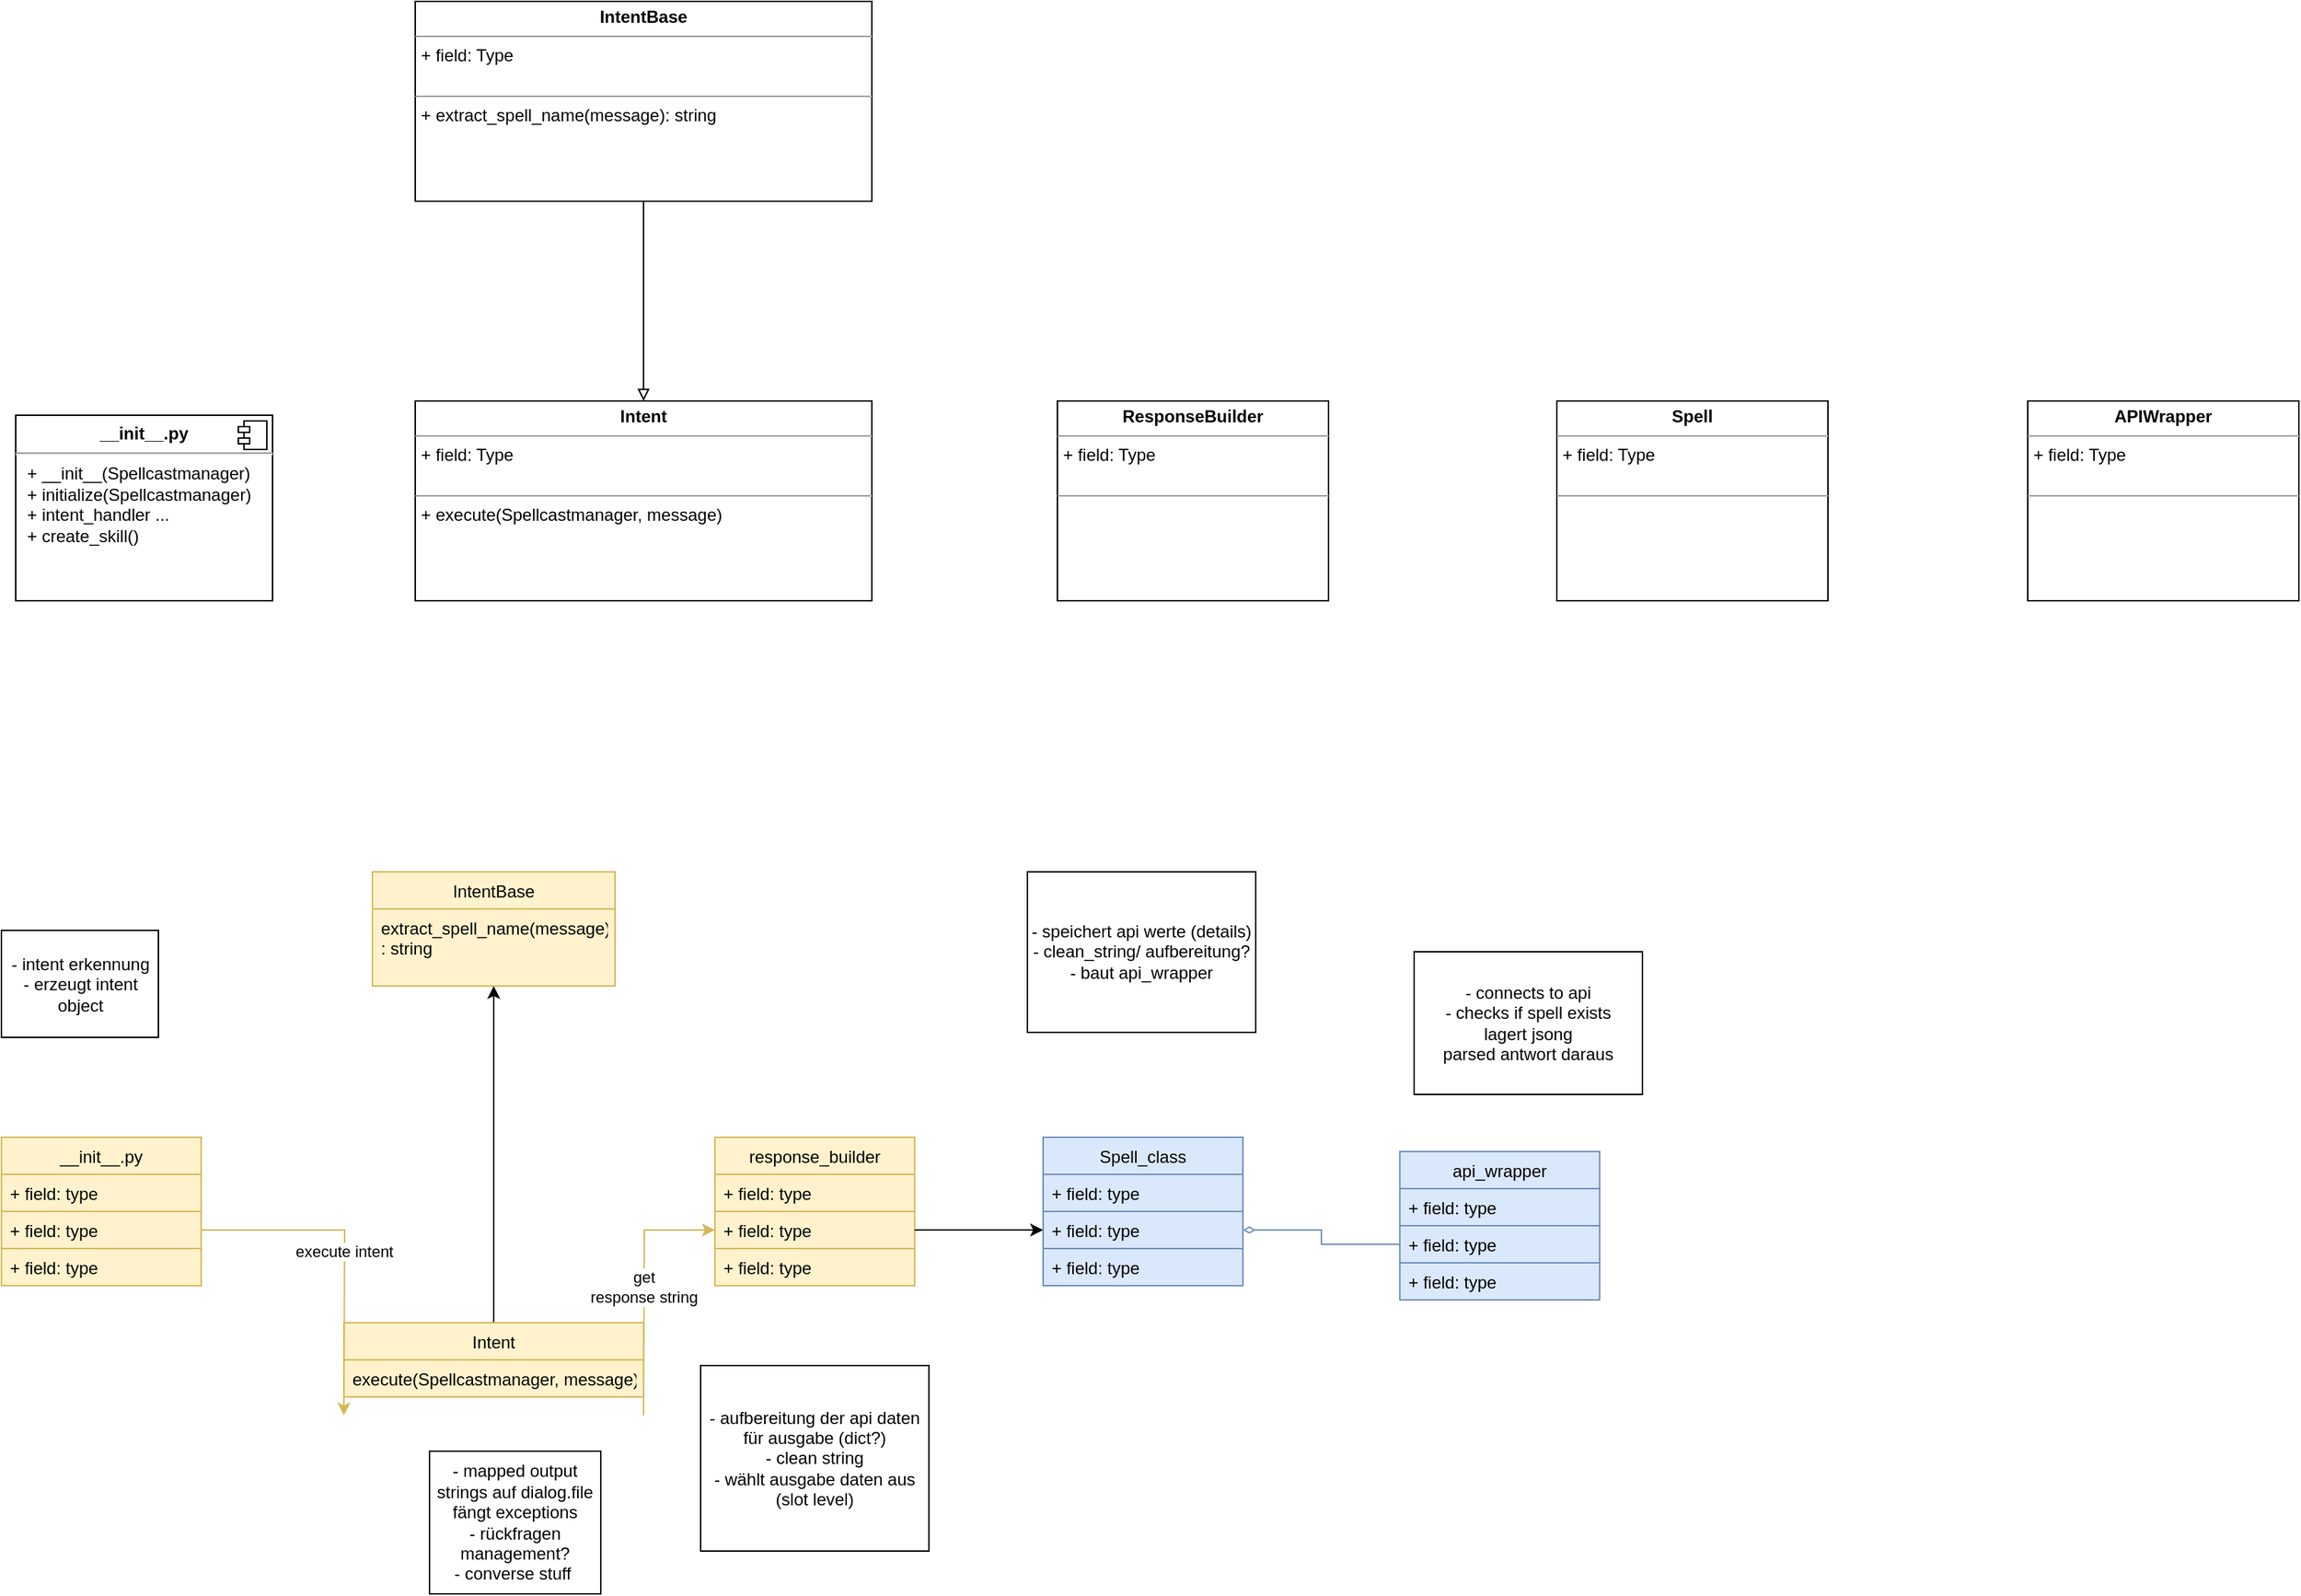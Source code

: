 <mxfile version="15.8.4" type="device"><diagram id="7a9b0gRVRB2r2v6Qlt2D" name="Seite-1"><mxGraphModel dx="2249" dy="878" grid="1" gridSize="10" guides="1" tooltips="1" connect="1" arrows="1" fold="1" page="1" pageScale="1" pageWidth="827" pageHeight="1169" math="0" shadow="0"><root><mxCell id="0"/><mxCell id="1" parent="0"/><mxCell id="cicyk6fSiz8CH4mB3oOW-2" value="__init__.py" style="swimlane;fontStyle=0;childLayout=stackLayout;horizontal=1;startSize=26;fillColor=#fff2cc;horizontalStack=0;resizeParent=1;resizeParentMax=0;resizeLast=0;collapsible=1;marginBottom=0;strokeColor=#d6b656;" parent="1" vertex="1"><mxGeometry x="-10" y="796" width="140" height="104" as="geometry"/></mxCell><mxCell id="cicyk6fSiz8CH4mB3oOW-3" value="+ field: type" style="text;strokeColor=#d6b656;fillColor=#fff2cc;align=left;verticalAlign=top;spacingLeft=4;spacingRight=4;overflow=hidden;rotatable=0;points=[[0,0.5],[1,0.5]];portConstraint=eastwest;" parent="cicyk6fSiz8CH4mB3oOW-2" vertex="1"><mxGeometry y="26" width="140" height="26" as="geometry"/></mxCell><mxCell id="cicyk6fSiz8CH4mB3oOW-4" value="+ field: type" style="text;strokeColor=#d6b656;fillColor=#fff2cc;align=left;verticalAlign=top;spacingLeft=4;spacingRight=4;overflow=hidden;rotatable=0;points=[[0,0.5],[1,0.5]];portConstraint=eastwest;" parent="cicyk6fSiz8CH4mB3oOW-2" vertex="1"><mxGeometry y="52" width="140" height="26" as="geometry"/></mxCell><mxCell id="cicyk6fSiz8CH4mB3oOW-5" value="+ field: type" style="text;strokeColor=#d6b656;fillColor=#fff2cc;align=left;verticalAlign=top;spacingLeft=4;spacingRight=4;overflow=hidden;rotatable=0;points=[[0,0.5],[1,0.5]];portConstraint=eastwest;" parent="cicyk6fSiz8CH4mB3oOW-2" vertex="1"><mxGeometry y="78" width="140" height="26" as="geometry"/></mxCell><mxCell id="cicyk6fSiz8CH4mB3oOW-79" style="edgeStyle=orthogonalEdgeStyle;rounded=0;orthogonalLoop=1;jettySize=auto;html=1;exitX=0.5;exitY=0;exitDx=0;exitDy=0;entryX=0.5;entryY=1;entryDx=0;entryDy=0;startArrow=none;startFill=0;endArrow=classic;endFill=1;" parent="1" source="cicyk6fSiz8CH4mB3oOW-6" target="cicyk6fSiz8CH4mB3oOW-75" edge="1"><mxGeometry relative="1" as="geometry"/></mxCell><mxCell id="cicyk6fSiz8CH4mB3oOW-6" value="Intent" style="swimlane;fontStyle=0;childLayout=stackLayout;horizontal=1;startSize=26;fillColor=#fff2cc;horizontalStack=0;resizeParent=1;resizeParentMax=0;resizeLast=0;collapsible=1;marginBottom=0;strokeColor=#d6b656;" parent="1" vertex="1"><mxGeometry x="230" y="926" width="210" height="52" as="geometry"/></mxCell><mxCell id="cicyk6fSiz8CH4mB3oOW-7" value="execute(Spellcastmanager, message)" style="text;strokeColor=#d6b656;fillColor=#fff2cc;align=left;verticalAlign=top;spacingLeft=4;spacingRight=4;overflow=hidden;rotatable=0;points=[[0,0.5],[1,0.5]];portConstraint=eastwest;" parent="cicyk6fSiz8CH4mB3oOW-6" vertex="1"><mxGeometry y="26" width="210" height="26" as="geometry"/></mxCell><mxCell id="cicyk6fSiz8CH4mB3oOW-10" value="execute intent" style="edgeStyle=orthogonalEdgeStyle;rounded=0;orthogonalLoop=1;jettySize=auto;html=1;exitX=1;exitY=0.5;exitDx=0;exitDy=0;entryX=0;entryY=0.5;entryDx=0;entryDy=0;fillColor=#fff2cc;strokeColor=#d6b656;" parent="1" source="cicyk6fSiz8CH4mB3oOW-4" edge="1"><mxGeometry relative="1" as="geometry"><mxPoint x="230" y="991" as="targetPoint"/></mxGeometry></mxCell><mxCell id="cicyk6fSiz8CH4mB3oOW-12" value="response_builder" style="swimlane;fontStyle=0;childLayout=stackLayout;horizontal=1;startSize=26;fillColor=#fff2cc;horizontalStack=0;resizeParent=1;resizeParentMax=0;resizeLast=0;collapsible=1;marginBottom=0;strokeColor=#d6b656;" parent="1" vertex="1"><mxGeometry x="490" y="796" width="140" height="104" as="geometry"/></mxCell><mxCell id="cicyk6fSiz8CH4mB3oOW-13" value="+ field: type" style="text;strokeColor=#d6b656;fillColor=#fff2cc;align=left;verticalAlign=top;spacingLeft=4;spacingRight=4;overflow=hidden;rotatable=0;points=[[0,0.5],[1,0.5]];portConstraint=eastwest;" parent="cicyk6fSiz8CH4mB3oOW-12" vertex="1"><mxGeometry y="26" width="140" height="26" as="geometry"/></mxCell><mxCell id="cicyk6fSiz8CH4mB3oOW-14" value="+ field: type" style="text;strokeColor=#d6b656;fillColor=#fff2cc;align=left;verticalAlign=top;spacingLeft=4;spacingRight=4;overflow=hidden;rotatable=0;points=[[0,0.5],[1,0.5]];portConstraint=eastwest;" parent="cicyk6fSiz8CH4mB3oOW-12" vertex="1"><mxGeometry y="52" width="140" height="26" as="geometry"/></mxCell><mxCell id="cicyk6fSiz8CH4mB3oOW-15" value="+ field: type" style="text;strokeColor=#d6b656;fillColor=#fff2cc;align=left;verticalAlign=top;spacingLeft=4;spacingRight=4;overflow=hidden;rotatable=0;points=[[0,0.5],[1,0.5]];portConstraint=eastwest;" parent="cicyk6fSiz8CH4mB3oOW-12" vertex="1"><mxGeometry y="78" width="140" height="26" as="geometry"/></mxCell><mxCell id="cicyk6fSiz8CH4mB3oOW-16" value="get&lt;br&gt;response string" style="edgeStyle=orthogonalEdgeStyle;rounded=0;orthogonalLoop=1;jettySize=auto;html=1;exitX=1;exitY=0.5;exitDx=0;exitDy=0;entryX=0;entryY=0.5;entryDx=0;entryDy=0;fillColor=#fff2cc;strokeColor=#d6b656;" parent="1" target="cicyk6fSiz8CH4mB3oOW-14" edge="1"><mxGeometry relative="1" as="geometry"><mxPoint x="440" y="991" as="sourcePoint"/></mxGeometry></mxCell><mxCell id="cicyk6fSiz8CH4mB3oOW-17" value="Spell_class" style="swimlane;fontStyle=0;childLayout=stackLayout;horizontal=1;startSize=26;fillColor=#dae8fc;horizontalStack=0;resizeParent=1;resizeParentMax=0;resizeLast=0;collapsible=1;marginBottom=0;strokeColor=#6c8ebf;" parent="1" vertex="1"><mxGeometry x="720" y="796" width="140" height="104" as="geometry"/></mxCell><mxCell id="cicyk6fSiz8CH4mB3oOW-18" value="+ field: type" style="text;strokeColor=#6c8ebf;fillColor=#dae8fc;align=left;verticalAlign=top;spacingLeft=4;spacingRight=4;overflow=hidden;rotatable=0;points=[[0,0.5],[1,0.5]];portConstraint=eastwest;" parent="cicyk6fSiz8CH4mB3oOW-17" vertex="1"><mxGeometry y="26" width="140" height="26" as="geometry"/></mxCell><mxCell id="cicyk6fSiz8CH4mB3oOW-19" value="+ field: type" style="text;strokeColor=#6c8ebf;fillColor=#dae8fc;align=left;verticalAlign=top;spacingLeft=4;spacingRight=4;overflow=hidden;rotatable=0;points=[[0,0.5],[1,0.5]];portConstraint=eastwest;" parent="cicyk6fSiz8CH4mB3oOW-17" vertex="1"><mxGeometry y="52" width="140" height="26" as="geometry"/></mxCell><mxCell id="cicyk6fSiz8CH4mB3oOW-20" value="+ field: type" style="text;strokeColor=#6c8ebf;fillColor=#dae8fc;align=left;verticalAlign=top;spacingLeft=4;spacingRight=4;overflow=hidden;rotatable=0;points=[[0,0.5],[1,0.5]];portConstraint=eastwest;" parent="cicyk6fSiz8CH4mB3oOW-17" vertex="1"><mxGeometry y="78" width="140" height="26" as="geometry"/></mxCell><mxCell id="cicyk6fSiz8CH4mB3oOW-21" style="edgeStyle=orthogonalEdgeStyle;rounded=0;orthogonalLoop=1;jettySize=auto;html=1;exitX=1;exitY=0.5;exitDx=0;exitDy=0;entryX=0;entryY=0.5;entryDx=0;entryDy=0;" parent="1" source="cicyk6fSiz8CH4mB3oOW-14" target="cicyk6fSiz8CH4mB3oOW-19" edge="1"><mxGeometry relative="1" as="geometry"/></mxCell><mxCell id="cicyk6fSiz8CH4mB3oOW-26" style="edgeStyle=orthogonalEdgeStyle;rounded=0;orthogonalLoop=1;jettySize=auto;html=1;exitX=1;exitY=0.5;exitDx=0;exitDy=0;entryX=0;entryY=0.5;entryDx=0;entryDy=0;startArrow=diamondThin;startFill=0;endArrow=none;endFill=0;fillColor=#dae8fc;strokeColor=#6c8ebf;" parent="1" source="cicyk6fSiz8CH4mB3oOW-19" target="cicyk6fSiz8CH4mB3oOW-29" edge="1"><mxGeometry relative="1" as="geometry"><mxPoint x="970" y="861.0" as="targetPoint"/></mxGeometry></mxCell><mxCell id="cicyk6fSiz8CH4mB3oOW-27" value="api_wrapper" style="swimlane;fontStyle=0;childLayout=stackLayout;horizontal=1;startSize=26;fillColor=#dae8fc;horizontalStack=0;resizeParent=1;resizeParentMax=0;resizeLast=0;collapsible=1;marginBottom=0;strokeColor=#6c8ebf;" parent="1" vertex="1"><mxGeometry x="970" y="806" width="140" height="104" as="geometry"/></mxCell><mxCell id="cicyk6fSiz8CH4mB3oOW-28" value="+ field: type" style="text;strokeColor=#6c8ebf;fillColor=#dae8fc;align=left;verticalAlign=top;spacingLeft=4;spacingRight=4;overflow=hidden;rotatable=0;points=[[0,0.5],[1,0.5]];portConstraint=eastwest;" parent="cicyk6fSiz8CH4mB3oOW-27" vertex="1"><mxGeometry y="26" width="140" height="26" as="geometry"/></mxCell><mxCell id="cicyk6fSiz8CH4mB3oOW-29" value="+ field: type" style="text;strokeColor=#6c8ebf;fillColor=#dae8fc;align=left;verticalAlign=top;spacingLeft=4;spacingRight=4;overflow=hidden;rotatable=0;points=[[0,0.5],[1,0.5]];portConstraint=eastwest;" parent="cicyk6fSiz8CH4mB3oOW-27" vertex="1"><mxGeometry y="52" width="140" height="26" as="geometry"/></mxCell><mxCell id="cicyk6fSiz8CH4mB3oOW-30" value="+ field: type" style="text;strokeColor=#6c8ebf;fillColor=#dae8fc;align=left;verticalAlign=top;spacingLeft=4;spacingRight=4;overflow=hidden;rotatable=0;points=[[0,0.5],[1,0.5]];portConstraint=eastwest;" parent="cicyk6fSiz8CH4mB3oOW-27" vertex="1"><mxGeometry y="78" width="140" height="26" as="geometry"/></mxCell><mxCell id="cicyk6fSiz8CH4mB3oOW-75" value="IntentBase" style="swimlane;fontStyle=0;childLayout=stackLayout;horizontal=1;startSize=26;fillColor=#fff2cc;horizontalStack=0;resizeParent=1;resizeParentMax=0;resizeLast=0;collapsible=1;marginBottom=0;strokeColor=#d6b656;" parent="1" vertex="1"><mxGeometry x="250" y="610" width="170" height="80" as="geometry"><mxRectangle x="240" y="414" width="90" height="26" as="alternateBounds"/></mxGeometry></mxCell><mxCell id="cicyk6fSiz8CH4mB3oOW-76" value="extract_spell_name(message)&#10;: string" style="text;strokeColor=#d6b656;fillColor=#fff2cc;align=left;verticalAlign=top;spacingLeft=4;spacingRight=4;overflow=hidden;rotatable=0;points=[[0,0.5],[1,0.5]];portConstraint=eastwest;" parent="cicyk6fSiz8CH4mB3oOW-75" vertex="1"><mxGeometry y="26" width="170" height="54" as="geometry"/></mxCell><mxCell id="cicyk6fSiz8CH4mB3oOW-80" value="- intent erkennung&lt;br&gt;- erzeugt intent &lt;br&gt;object" style="html=1;" parent="1" vertex="1"><mxGeometry x="-10" y="651" width="110" height="75" as="geometry"/></mxCell><mxCell id="cicyk6fSiz8CH4mB3oOW-81" value="- mapped output strings auf dialog.file&lt;br&gt;fängt exceptions&lt;br&gt;- rückfragen management?&lt;br&gt;- converse stuff&amp;nbsp;" style="whiteSpace=wrap;html=1;" parent="1" vertex="1"><mxGeometry x="290" y="1016" width="120" height="100" as="geometry"/></mxCell><mxCell id="cicyk6fSiz8CH4mB3oOW-82" value="- aufbereitung der api daten für ausgabe (dict?)&lt;br&gt;- clean string&lt;br&gt;- wählt ausgabe daten aus (slot level)" style="whiteSpace=wrap;html=1;" parent="1" vertex="1"><mxGeometry x="480" y="956" width="160" height="130" as="geometry"/></mxCell><mxCell id="cicyk6fSiz8CH4mB3oOW-83" value="- speichert api werte (details)&lt;br&gt;- clean_string/ aufbereitung?&lt;br&gt;- baut api_wrapper" style="whiteSpace=wrap;html=1;" parent="1" vertex="1"><mxGeometry x="709" y="610" width="160" height="112.5" as="geometry"/></mxCell><mxCell id="cicyk6fSiz8CH4mB3oOW-85" value="- connects to api&lt;br&gt;- checks if spell exists&lt;br&gt;lagert jsong&lt;br&gt;parsed antwort daraus" style="whiteSpace=wrap;html=1;" parent="1" vertex="1"><mxGeometry x="980" y="666" width="160" height="100" as="geometry"/></mxCell><mxCell id="Ix2IAG6Sees71L86SU07-5" value="&lt;p style=&quot;margin: 0px ; margin-top: 6px ; text-align: center&quot;&gt;&lt;b&gt;__init__.py&lt;/b&gt;&lt;/p&gt;&lt;hr&gt;&lt;p style=&quot;margin: 0px ; margin-left: 8px&quot;&gt;+ __init__(Spellcastmanager)&lt;/p&gt;&lt;p style=&quot;margin: 0px ; margin-left: 8px&quot;&gt;+ initialize(Spellcastmanager)&lt;/p&gt;&lt;p style=&quot;margin: 0px ; margin-left: 8px&quot;&gt;+ intent_handler ...&lt;/p&gt;&lt;p style=&quot;margin: 0px ; margin-left: 8px&quot;&gt;+ create_skill()&lt;/p&gt;" style="align=left;overflow=fill;html=1;dropTarget=0;" vertex="1" parent="1"><mxGeometry y="290" width="180" height="130" as="geometry"/></mxCell><mxCell id="Ix2IAG6Sees71L86SU07-6" value="" style="shape=component;jettyWidth=8;jettyHeight=4;" vertex="1" parent="Ix2IAG6Sees71L86SU07-5"><mxGeometry x="1" width="20" height="20" relative="1" as="geometry"><mxPoint x="-24" y="4" as="offset"/></mxGeometry></mxCell><mxCell id="Ix2IAG6Sees71L86SU07-20" style="edgeStyle=orthogonalEdgeStyle;rounded=0;orthogonalLoop=1;jettySize=auto;html=1;exitX=0.5;exitY=1;exitDx=0;exitDy=0;entryX=0.5;entryY=0;entryDx=0;entryDy=0;endArrow=block;endFill=0;" edge="1" parent="1" source="Ix2IAG6Sees71L86SU07-11" target="Ix2IAG6Sees71L86SU07-16"><mxGeometry relative="1" as="geometry"/></mxCell><mxCell id="Ix2IAG6Sees71L86SU07-11" value="&lt;p style=&quot;margin: 0px ; margin-top: 4px ; text-align: center&quot;&gt;&lt;b&gt;IntentBase&lt;/b&gt;&lt;/p&gt;&lt;hr size=&quot;1&quot;&gt;&lt;p style=&quot;margin: 0px ; margin-left: 4px&quot;&gt;+ field: Type&lt;/p&gt;&lt;p style=&quot;margin: 0px ; margin-left: 4px&quot;&gt;&lt;br&gt;&lt;/p&gt;&lt;hr size=&quot;1&quot;&gt;&lt;p style=&quot;margin: 0px ; margin-left: 4px&quot;&gt;&lt;span&gt;+ extract_spell_name(message): string&lt;/span&gt;&lt;br&gt;&lt;/p&gt;" style="verticalAlign=top;align=left;overflow=fill;fontSize=12;fontFamily=Helvetica;html=1;fillColor=default;" vertex="1" parent="1"><mxGeometry x="280" width="320" height="140" as="geometry"/></mxCell><mxCell id="Ix2IAG6Sees71L86SU07-16" value="&lt;p style=&quot;margin: 0px ; margin-top: 4px ; text-align: center&quot;&gt;&lt;b&gt;Intent&lt;/b&gt;&lt;/p&gt;&lt;hr size=&quot;1&quot;&gt;&lt;p style=&quot;margin: 0px ; margin-left: 4px&quot;&gt;+ field: Type&lt;/p&gt;&lt;p style=&quot;margin: 0px ; margin-left: 4px&quot;&gt;&lt;br&gt;&lt;/p&gt;&lt;hr size=&quot;1&quot;&gt;&lt;p style=&quot;margin: 0px ; margin-left: 4px&quot;&gt;&lt;span&gt;+ execute(Spellcastmanager, message)&lt;/span&gt;&lt;br&gt;&lt;/p&gt;" style="verticalAlign=top;align=left;overflow=fill;fontSize=12;fontFamily=Helvetica;html=1;fillColor=default;" vertex="1" parent="1"><mxGeometry x="280" y="280" width="320" height="140" as="geometry"/></mxCell><mxCell id="Ix2IAG6Sees71L86SU07-17" value="&lt;p style=&quot;margin: 0px ; margin-top: 4px ; text-align: center&quot;&gt;&lt;b&gt;ResponseBuilder&lt;/b&gt;&lt;/p&gt;&lt;hr size=&quot;1&quot;&gt;&lt;p style=&quot;margin: 0px ; margin-left: 4px&quot;&gt;+ field: Type&lt;/p&gt;&lt;p style=&quot;margin: 0px ; margin-left: 4px&quot;&gt;&lt;br&gt;&lt;/p&gt;&lt;hr size=&quot;1&quot;&gt;&lt;p style=&quot;margin: 0px ; margin-left: 4px&quot;&gt;&lt;br&gt;&lt;/p&gt;" style="verticalAlign=top;align=left;overflow=fill;fontSize=12;fontFamily=Helvetica;html=1;fillColor=default;" vertex="1" parent="1"><mxGeometry x="730" y="280" width="190" height="140" as="geometry"/></mxCell><mxCell id="Ix2IAG6Sees71L86SU07-18" value="&lt;p style=&quot;margin: 0px ; margin-top: 4px ; text-align: center&quot;&gt;&lt;b&gt;Spell&lt;/b&gt;&lt;/p&gt;&lt;hr size=&quot;1&quot;&gt;&lt;p style=&quot;margin: 0px ; margin-left: 4px&quot;&gt;+ field: Type&lt;/p&gt;&lt;p style=&quot;margin: 0px ; margin-left: 4px&quot;&gt;&lt;br&gt;&lt;/p&gt;&lt;hr size=&quot;1&quot;&gt;&lt;p style=&quot;margin: 0px ; margin-left: 4px&quot;&gt;&lt;br&gt;&lt;/p&gt;" style="verticalAlign=top;align=left;overflow=fill;fontSize=12;fontFamily=Helvetica;html=1;fillColor=default;" vertex="1" parent="1"><mxGeometry x="1080" y="280" width="190" height="140" as="geometry"/></mxCell><mxCell id="Ix2IAG6Sees71L86SU07-19" value="&lt;p style=&quot;margin: 0px ; margin-top: 4px ; text-align: center&quot;&gt;&lt;b&gt;APIWrapper&lt;/b&gt;&lt;/p&gt;&lt;hr size=&quot;1&quot;&gt;&lt;p style=&quot;margin: 0px ; margin-left: 4px&quot;&gt;+ field: Type&lt;/p&gt;&lt;p style=&quot;margin: 0px ; margin-left: 4px&quot;&gt;&lt;br&gt;&lt;/p&gt;&lt;hr size=&quot;1&quot;&gt;&lt;p style=&quot;margin: 0px ; margin-left: 4px&quot;&gt;&lt;br&gt;&lt;/p&gt;" style="verticalAlign=top;align=left;overflow=fill;fontSize=12;fontFamily=Helvetica;html=1;fillColor=default;" vertex="1" parent="1"><mxGeometry x="1410" y="280" width="190" height="140" as="geometry"/></mxCell></root></mxGraphModel></diagram></mxfile>